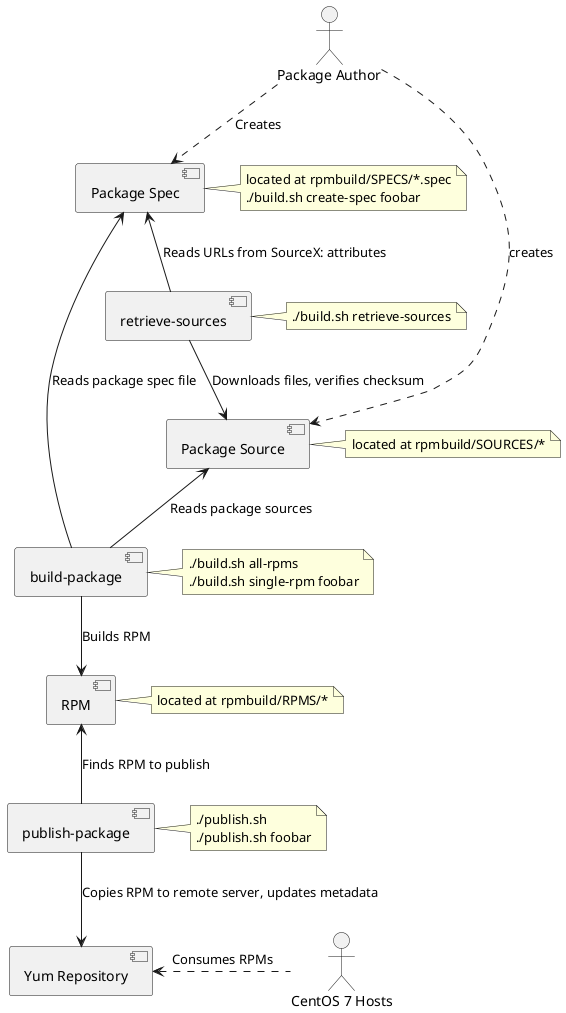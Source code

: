 @startuml
actor "Package Author"
[Package Spec]
[Package Source]
[RPM]
[retrieve-sources]
[build-package]
[publish-package]
[Yum Repository]
actor "CentOS 7 Hosts"

[Package Author] ..> [Package Spec] : Creates
[Package Author] ..> [Package Source] : creates
[Package Spec] <-- [retrieve-sources] : Reads URLs from SourceX: attributes
[retrieve-sources] --> [Package Source] : Downloads files, verifies checksum
[Package Spec] <-- [build-package] : Reads package spec file
[Package Source] <-- [build-package] : Reads package sources
[build-package] --> [RPM] : Builds RPM
[RPM] <-- [publish-package] : Finds RPM to publish
[publish-package] --> [Yum Repository] : Copies RPM to remote server, updates metadata
[CentOS 7 Hosts] .left.> [Yum Repository] : Consumes RPMs

note right of [Package Spec]
    located at rpmbuild/SPECS/*.spec
    ./build.sh create-spec foobar
end note

note right of [Package Source]
    located at rpmbuild/SOURCES/*
end note

note right of [retrieve-sources]
    ./build.sh retrieve-sources
end note

note right of [RPM]
    located at rpmbuild/RPMS/*
end note

note right of [build-package]
    ./build.sh all-rpms
    ./build.sh single-rpm foobar
end note

note right of [publish-package]
    ./publish.sh
    ./publish.sh foobar
end note
@enduml
